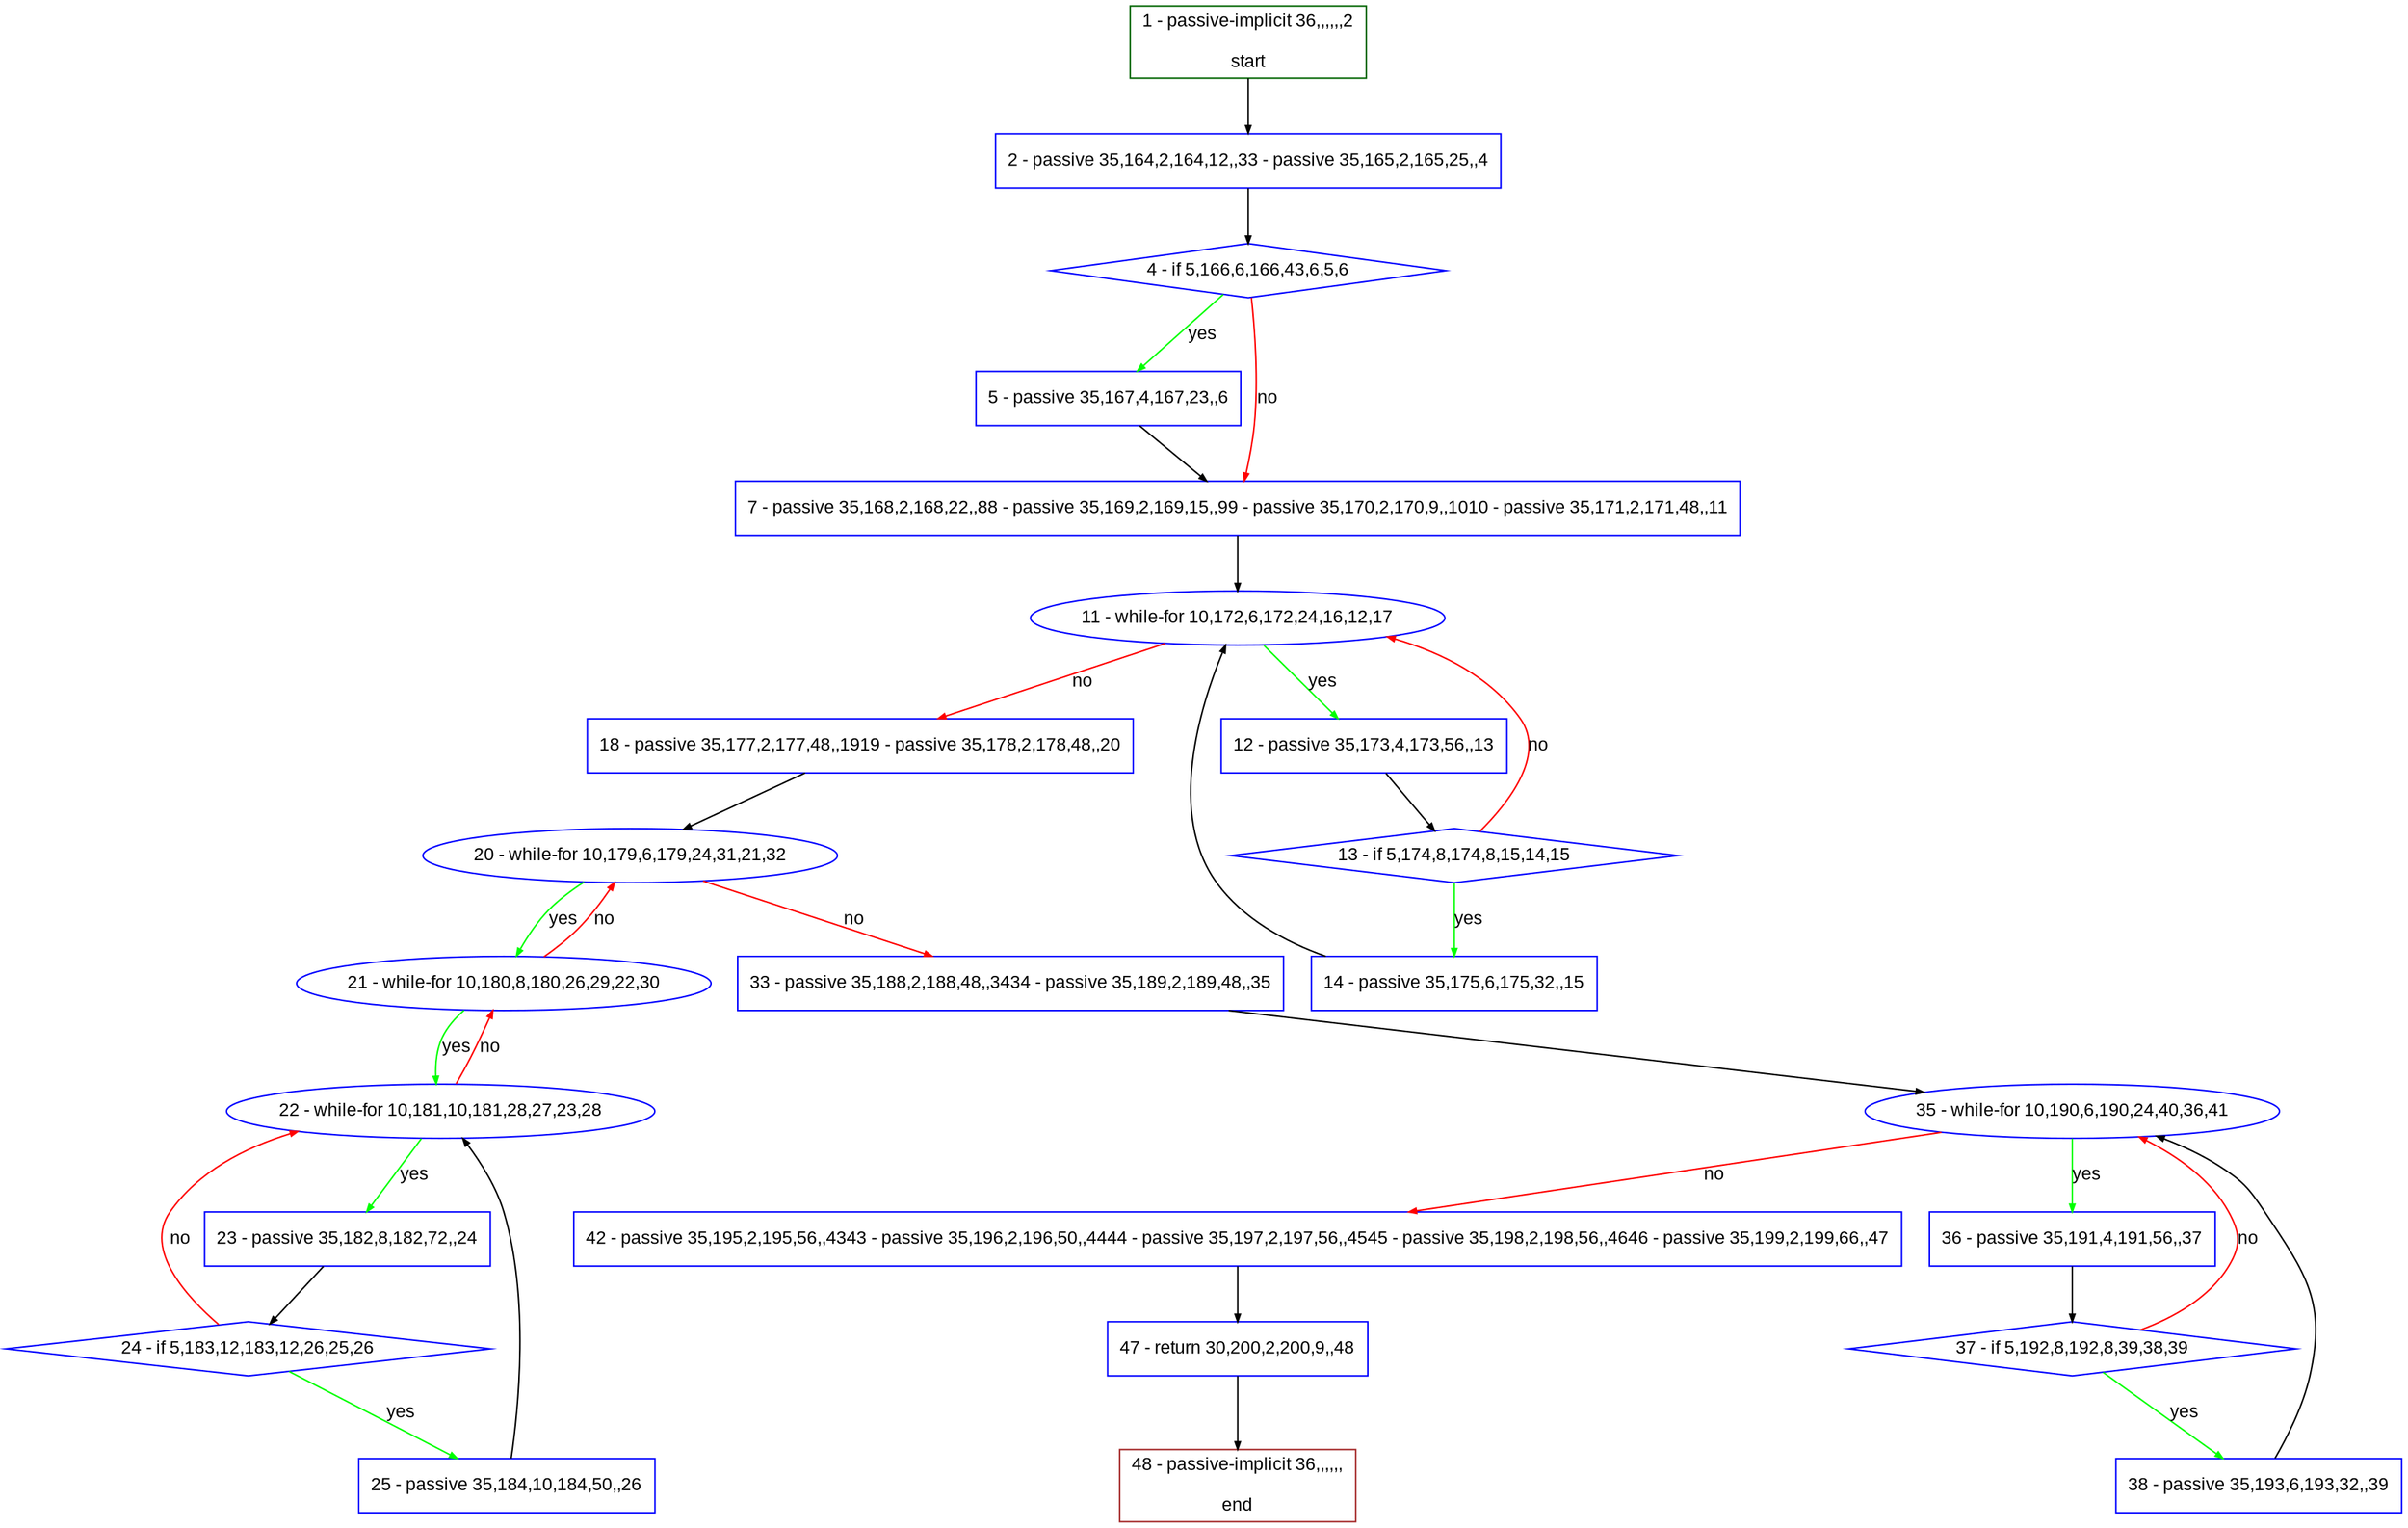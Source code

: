 digraph "" {
  graph [pack="true", label="", fontsize="12", packmode="clust", fontname="Arial", fillcolor="#FFFFCC", bgcolor="white", style="rounded,filled", compound="true"];
  node [node_initialized="no", label="", color="grey", fontsize="12", fillcolor="white", fontname="Arial", style="filled", shape="rectangle", compound="true", fixedsize="false"];
  edge [fontcolor="black", arrowhead="normal", arrowtail="none", arrowsize="0.5", ltail="", label="", color="black", fontsize="12", lhead="", fontname="Arial", dir="forward", compound="true"];
  __N1 [label="2 - passive 35,164,2,164,12,,33 - passive 35,165,2,165,25,,4", color="#0000ff", fillcolor="#ffffff", style="filled", shape="box"];
  __N2 [label="1 - passive-implicit 36,,,,,,2\n\nstart", color="#006400", fillcolor="#ffffff", style="filled", shape="box"];
  __N3 [label="4 - if 5,166,6,166,43,6,5,6", color="#0000ff", fillcolor="#ffffff", style="filled", shape="diamond"];
  __N4 [label="5 - passive 35,167,4,167,23,,6", color="#0000ff", fillcolor="#ffffff", style="filled", shape="box"];
  __N5 [label="7 - passive 35,168,2,168,22,,88 - passive 35,169,2,169,15,,99 - passive 35,170,2,170,9,,1010 - passive 35,171,2,171,48,,11", color="#0000ff", fillcolor="#ffffff", style="filled", shape="box"];
  __N6 [label="11 - while-for 10,172,6,172,24,16,12,17", color="#0000ff", fillcolor="#ffffff", style="filled", shape="oval"];
  __N7 [label="12 - passive 35,173,4,173,56,,13", color="#0000ff", fillcolor="#ffffff", style="filled", shape="box"];
  __N8 [label="18 - passive 35,177,2,177,48,,1919 - passive 35,178,2,178,48,,20", color="#0000ff", fillcolor="#ffffff", style="filled", shape="box"];
  __N9 [label="13 - if 5,174,8,174,8,15,14,15", color="#0000ff", fillcolor="#ffffff", style="filled", shape="diamond"];
  __N10 [label="14 - passive 35,175,6,175,32,,15", color="#0000ff", fillcolor="#ffffff", style="filled", shape="box"];
  __N11 [label="20 - while-for 10,179,6,179,24,31,21,32", color="#0000ff", fillcolor="#ffffff", style="filled", shape="oval"];
  __N12 [label="21 - while-for 10,180,8,180,26,29,22,30", color="#0000ff", fillcolor="#ffffff", style="filled", shape="oval"];
  __N13 [label="33 - passive 35,188,2,188,48,,3434 - passive 35,189,2,189,48,,35", color="#0000ff", fillcolor="#ffffff", style="filled", shape="box"];
  __N14 [label="22 - while-for 10,181,10,181,28,27,23,28", color="#0000ff", fillcolor="#ffffff", style="filled", shape="oval"];
  __N15 [label="23 - passive 35,182,8,182,72,,24", color="#0000ff", fillcolor="#ffffff", style="filled", shape="box"];
  __N16 [label="24 - if 5,183,12,183,12,26,25,26", color="#0000ff", fillcolor="#ffffff", style="filled", shape="diamond"];
  __N17 [label="25 - passive 35,184,10,184,50,,26", color="#0000ff", fillcolor="#ffffff", style="filled", shape="box"];
  __N18 [label="35 - while-for 10,190,6,190,24,40,36,41", color="#0000ff", fillcolor="#ffffff", style="filled", shape="oval"];
  __N19 [label="36 - passive 35,191,4,191,56,,37", color="#0000ff", fillcolor="#ffffff", style="filled", shape="box"];
  __N20 [label="42 - passive 35,195,2,195,56,,4343 - passive 35,196,2,196,50,,4444 - passive 35,197,2,197,56,,4545 - passive 35,198,2,198,56,,4646 - passive 35,199,2,199,66,,47", color="#0000ff", fillcolor="#ffffff", style="filled", shape="box"];
  __N21 [label="37 - if 5,192,8,192,8,39,38,39", color="#0000ff", fillcolor="#ffffff", style="filled", shape="diamond"];
  __N22 [label="38 - passive 35,193,6,193,32,,39", color="#0000ff", fillcolor="#ffffff", style="filled", shape="box"];
  __N23 [label="47 - return 30,200,2,200,9,,48", color="#0000ff", fillcolor="#ffffff", style="filled", shape="box"];
  __N24 [label="48 - passive-implicit 36,,,,,,\n\nend", color="#a52a2a", fillcolor="#ffffff", style="filled", shape="box"];
  __N2 -> __N1 [arrowhead="normal", arrowtail="none", color="#000000", label="", dir="forward"];
  __N1 -> __N3 [arrowhead="normal", arrowtail="none", color="#000000", label="", dir="forward"];
  __N3 -> __N4 [arrowhead="normal", arrowtail="none", color="#00ff00", label="yes", dir="forward"];
  __N3 -> __N5 [arrowhead="normal", arrowtail="none", color="#ff0000", label="no", dir="forward"];
  __N4 -> __N5 [arrowhead="normal", arrowtail="none", color="#000000", label="", dir="forward"];
  __N5 -> __N6 [arrowhead="normal", arrowtail="none", color="#000000", label="", dir="forward"];
  __N6 -> __N7 [arrowhead="normal", arrowtail="none", color="#00ff00", label="yes", dir="forward"];
  __N6 -> __N8 [arrowhead="normal", arrowtail="none", color="#ff0000", label="no", dir="forward"];
  __N7 -> __N9 [arrowhead="normal", arrowtail="none", color="#000000", label="", dir="forward"];
  __N9 -> __N6 [arrowhead="normal", arrowtail="none", color="#ff0000", label="no", dir="forward"];
  __N9 -> __N10 [arrowhead="normal", arrowtail="none", color="#00ff00", label="yes", dir="forward"];
  __N10 -> __N6 [arrowhead="normal", arrowtail="none", color="#000000", label="", dir="forward"];
  __N8 -> __N11 [arrowhead="normal", arrowtail="none", color="#000000", label="", dir="forward"];
  __N11 -> __N12 [arrowhead="normal", arrowtail="none", color="#00ff00", label="yes", dir="forward"];
  __N12 -> __N11 [arrowhead="normal", arrowtail="none", color="#ff0000", label="no", dir="forward"];
  __N11 -> __N13 [arrowhead="normal", arrowtail="none", color="#ff0000", label="no", dir="forward"];
  __N12 -> __N14 [arrowhead="normal", arrowtail="none", color="#00ff00", label="yes", dir="forward"];
  __N14 -> __N12 [arrowhead="normal", arrowtail="none", color="#ff0000", label="no", dir="forward"];
  __N14 -> __N15 [arrowhead="normal", arrowtail="none", color="#00ff00", label="yes", dir="forward"];
  __N15 -> __N16 [arrowhead="normal", arrowtail="none", color="#000000", label="", dir="forward"];
  __N16 -> __N14 [arrowhead="normal", arrowtail="none", color="#ff0000", label="no", dir="forward"];
  __N16 -> __N17 [arrowhead="normal", arrowtail="none", color="#00ff00", label="yes", dir="forward"];
  __N17 -> __N14 [arrowhead="normal", arrowtail="none", color="#000000", label="", dir="forward"];
  __N13 -> __N18 [arrowhead="normal", arrowtail="none", color="#000000", label="", dir="forward"];
  __N18 -> __N19 [arrowhead="normal", arrowtail="none", color="#00ff00", label="yes", dir="forward"];
  __N18 -> __N20 [arrowhead="normal", arrowtail="none", color="#ff0000", label="no", dir="forward"];
  __N19 -> __N21 [arrowhead="normal", arrowtail="none", color="#000000", label="", dir="forward"];
  __N21 -> __N18 [arrowhead="normal", arrowtail="none", color="#ff0000", label="no", dir="forward"];
  __N21 -> __N22 [arrowhead="normal", arrowtail="none", color="#00ff00", label="yes", dir="forward"];
  __N22 -> __N18 [arrowhead="normal", arrowtail="none", color="#000000", label="", dir="forward"];
  __N20 -> __N23 [arrowhead="normal", arrowtail="none", color="#000000", label="", dir="forward"];
  __N23 -> __N24 [arrowhead="normal", arrowtail="none", color="#000000", label="", dir="forward"];
}
